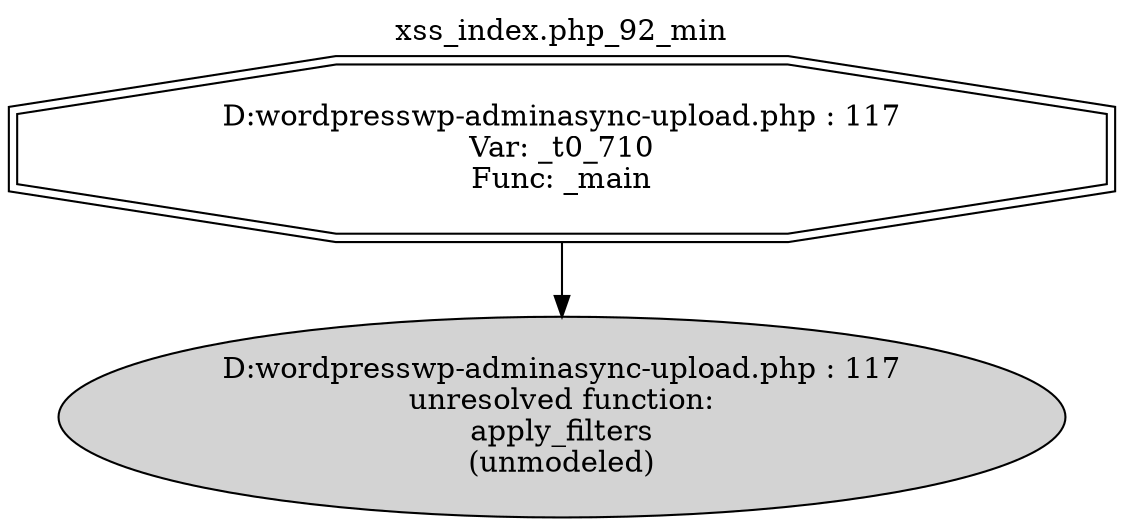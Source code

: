 digraph cfg {
  label="xss_index.php_92_min";
  labelloc=t;
  n1 [shape=doubleoctagon, label="D:\wordpress\wp-admin\async-upload.php : 117\nVar: _t0_710\nFunc: _main\n"];
  n2 [shape=ellipse, label="D:\wordpress\wp-admin\async-upload.php : 117\nunresolved function:\napply_filters\n(unmodeled)\n",style=filled];
  n1 -> n2;
}
